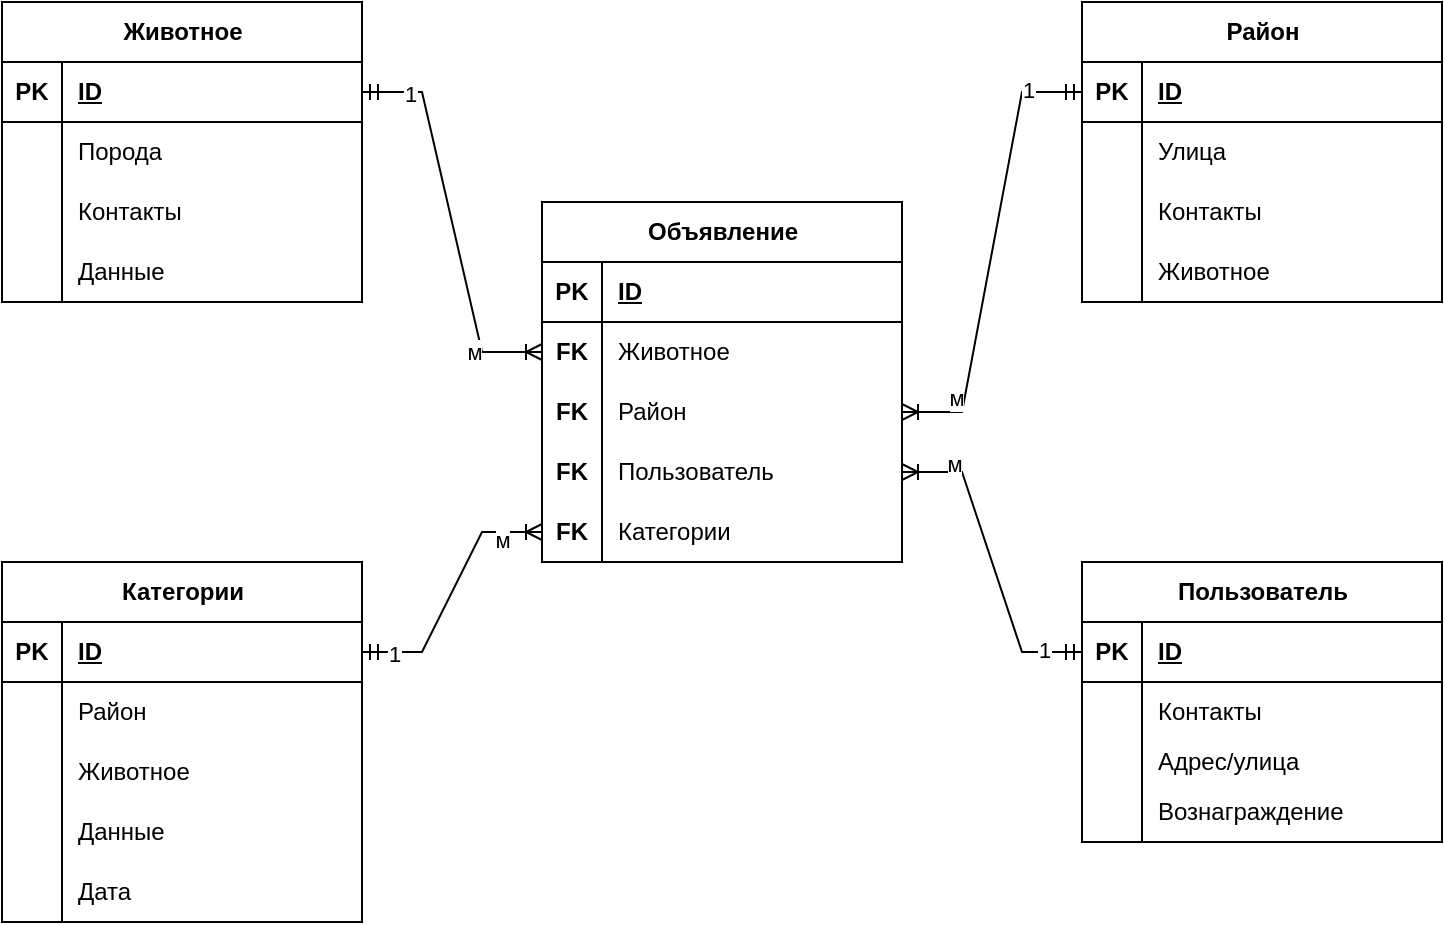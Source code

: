 <mxfile version="24.4.2" type="device">
  <diagram name="Страница — 1" id="sDT2qhF1C5c73fwh_TYJ">
    <mxGraphModel dx="713" dy="1490" grid="1" gridSize="10" guides="1" tooltips="1" connect="1" arrows="1" fold="1" page="1" pageScale="1" pageWidth="827" pageHeight="1169" math="0" shadow="0">
      <root>
        <mxCell id="0" />
        <mxCell id="1" parent="0" />
        <mxCell id="imRSQxDPN0kg_i5OxdS--66" value="" style="group" parent="1" vertex="1" connectable="0">
          <mxGeometry x="60" y="240" width="180" height="150" as="geometry" />
        </mxCell>
        <mxCell id="imRSQxDPN0kg_i5OxdS--50" value="Категории" style="shape=table;startSize=30;container=1;collapsible=1;childLayout=tableLayout;fixedRows=1;rowLines=0;fontStyle=1;align=center;resizeLast=1;html=1;" parent="imRSQxDPN0kg_i5OxdS--66" vertex="1">
          <mxGeometry width="180" height="180" as="geometry">
            <mxRectangle x="390" y="230" width="100" height="30" as="alternateBounds" />
          </mxGeometry>
        </mxCell>
        <mxCell id="imRSQxDPN0kg_i5OxdS--51" value="" style="shape=tableRow;horizontal=0;startSize=0;swimlaneHead=0;swimlaneBody=0;fillColor=none;collapsible=0;dropTarget=0;points=[[0,0.5],[1,0.5]];portConstraint=eastwest;top=0;left=0;right=0;bottom=1;" parent="imRSQxDPN0kg_i5OxdS--50" vertex="1">
          <mxGeometry y="30" width="180" height="30" as="geometry" />
        </mxCell>
        <mxCell id="imRSQxDPN0kg_i5OxdS--52" value="PK" style="shape=partialRectangle;connectable=0;fillColor=none;top=0;left=0;bottom=0;right=0;fontStyle=1;overflow=hidden;whiteSpace=wrap;html=1;" parent="imRSQxDPN0kg_i5OxdS--51" vertex="1">
          <mxGeometry width="30" height="30" as="geometry">
            <mxRectangle width="30" height="30" as="alternateBounds" />
          </mxGeometry>
        </mxCell>
        <mxCell id="imRSQxDPN0kg_i5OxdS--53" value="ID" style="shape=partialRectangle;connectable=0;fillColor=none;top=0;left=0;bottom=0;right=0;align=left;spacingLeft=6;fontStyle=5;overflow=hidden;whiteSpace=wrap;html=1;" parent="imRSQxDPN0kg_i5OxdS--51" vertex="1">
          <mxGeometry x="30" width="150" height="30" as="geometry">
            <mxRectangle width="150" height="30" as="alternateBounds" />
          </mxGeometry>
        </mxCell>
        <mxCell id="imRSQxDPN0kg_i5OxdS--54" value="" style="shape=tableRow;horizontal=0;startSize=0;swimlaneHead=0;swimlaneBody=0;fillColor=none;collapsible=0;dropTarget=0;points=[[0,0.5],[1,0.5]];portConstraint=eastwest;top=0;left=0;right=0;bottom=0;" parent="imRSQxDPN0kg_i5OxdS--50" vertex="1">
          <mxGeometry y="60" width="180" height="30" as="geometry" />
        </mxCell>
        <mxCell id="imRSQxDPN0kg_i5OxdS--55" value="" style="shape=partialRectangle;connectable=0;fillColor=none;top=0;left=0;bottom=0;right=0;editable=1;overflow=hidden;whiteSpace=wrap;html=1;" parent="imRSQxDPN0kg_i5OxdS--54" vertex="1">
          <mxGeometry width="30" height="30" as="geometry">
            <mxRectangle width="30" height="30" as="alternateBounds" />
          </mxGeometry>
        </mxCell>
        <mxCell id="imRSQxDPN0kg_i5OxdS--56" value="Район" style="shape=partialRectangle;connectable=0;fillColor=none;top=0;left=0;bottom=0;right=0;align=left;spacingLeft=6;overflow=hidden;whiteSpace=wrap;html=1;" parent="imRSQxDPN0kg_i5OxdS--54" vertex="1">
          <mxGeometry x="30" width="150" height="30" as="geometry">
            <mxRectangle width="150" height="30" as="alternateBounds" />
          </mxGeometry>
        </mxCell>
        <mxCell id="imRSQxDPN0kg_i5OxdS--57" value="" style="shape=tableRow;horizontal=0;startSize=0;swimlaneHead=0;swimlaneBody=0;fillColor=none;collapsible=0;dropTarget=0;points=[[0,0.5],[1,0.5]];portConstraint=eastwest;top=0;left=0;right=0;bottom=0;" parent="imRSQxDPN0kg_i5OxdS--50" vertex="1">
          <mxGeometry y="90" width="180" height="30" as="geometry" />
        </mxCell>
        <mxCell id="imRSQxDPN0kg_i5OxdS--58" value="" style="shape=partialRectangle;connectable=0;fillColor=none;top=0;left=0;bottom=0;right=0;editable=1;overflow=hidden;whiteSpace=wrap;html=1;" parent="imRSQxDPN0kg_i5OxdS--57" vertex="1">
          <mxGeometry width="30" height="30" as="geometry">
            <mxRectangle width="30" height="30" as="alternateBounds" />
          </mxGeometry>
        </mxCell>
        <mxCell id="imRSQxDPN0kg_i5OxdS--59" value="Животное" style="shape=partialRectangle;connectable=0;fillColor=none;top=0;left=0;bottom=0;right=0;align=left;spacingLeft=6;overflow=hidden;whiteSpace=wrap;html=1;" parent="imRSQxDPN0kg_i5OxdS--57" vertex="1">
          <mxGeometry x="30" width="150" height="30" as="geometry">
            <mxRectangle width="150" height="30" as="alternateBounds" />
          </mxGeometry>
        </mxCell>
        <mxCell id="imRSQxDPN0kg_i5OxdS--60" value="" style="shape=tableRow;horizontal=0;startSize=0;swimlaneHead=0;swimlaneBody=0;fillColor=none;collapsible=0;dropTarget=0;points=[[0,0.5],[1,0.5]];portConstraint=eastwest;top=0;left=0;right=0;bottom=0;" parent="imRSQxDPN0kg_i5OxdS--50" vertex="1">
          <mxGeometry y="120" width="180" height="30" as="geometry" />
        </mxCell>
        <mxCell id="imRSQxDPN0kg_i5OxdS--61" value="" style="shape=partialRectangle;connectable=0;fillColor=none;top=0;left=0;bottom=0;right=0;editable=1;overflow=hidden;whiteSpace=wrap;html=1;" parent="imRSQxDPN0kg_i5OxdS--60" vertex="1">
          <mxGeometry width="30" height="30" as="geometry">
            <mxRectangle width="30" height="30" as="alternateBounds" />
          </mxGeometry>
        </mxCell>
        <mxCell id="imRSQxDPN0kg_i5OxdS--62" value="Данные" style="shape=partialRectangle;connectable=0;fillColor=none;top=0;left=0;bottom=0;right=0;align=left;spacingLeft=6;overflow=hidden;whiteSpace=wrap;html=1;" parent="imRSQxDPN0kg_i5OxdS--60" vertex="1">
          <mxGeometry x="30" width="150" height="30" as="geometry">
            <mxRectangle width="150" height="30" as="alternateBounds" />
          </mxGeometry>
        </mxCell>
        <mxCell id="jv7dJKzxqOsq5AE3CKT3-14" value="" style="shape=tableRow;horizontal=0;startSize=0;swimlaneHead=0;swimlaneBody=0;fillColor=none;collapsible=0;dropTarget=0;points=[[0,0.5],[1,0.5]];portConstraint=eastwest;top=0;left=0;right=0;bottom=0;" vertex="1" parent="imRSQxDPN0kg_i5OxdS--50">
          <mxGeometry y="150" width="180" height="30" as="geometry" />
        </mxCell>
        <mxCell id="jv7dJKzxqOsq5AE3CKT3-15" value="" style="shape=partialRectangle;connectable=0;fillColor=none;top=0;left=0;bottom=0;right=0;editable=1;overflow=hidden;whiteSpace=wrap;html=1;" vertex="1" parent="jv7dJKzxqOsq5AE3CKT3-14">
          <mxGeometry width="30" height="30" as="geometry">
            <mxRectangle width="30" height="30" as="alternateBounds" />
          </mxGeometry>
        </mxCell>
        <mxCell id="jv7dJKzxqOsq5AE3CKT3-16" value="Дата" style="shape=partialRectangle;connectable=0;fillColor=none;top=0;left=0;bottom=0;right=0;align=left;spacingLeft=6;overflow=hidden;whiteSpace=wrap;html=1;" vertex="1" parent="jv7dJKzxqOsq5AE3CKT3-14">
          <mxGeometry x="30" width="150" height="30" as="geometry">
            <mxRectangle width="150" height="30" as="alternateBounds" />
          </mxGeometry>
        </mxCell>
        <mxCell id="imRSQxDPN0kg_i5OxdS--63" value="" style="shape=partialRectangle;connectable=0;fillColor=none;top=0;left=0;bottom=0;right=0;fontStyle=1;overflow=hidden;whiteSpace=wrap;html=1;" parent="imRSQxDPN0kg_i5OxdS--66" vertex="1">
          <mxGeometry y="60" width="30" height="30" as="geometry">
            <mxRectangle width="30" height="30" as="alternateBounds" />
          </mxGeometry>
        </mxCell>
        <mxCell id="imRSQxDPN0kg_i5OxdS--65" value="" style="shape=partialRectangle;connectable=0;fillColor=none;top=0;left=0;bottom=0;right=0;fontStyle=1;overflow=hidden;whiteSpace=wrap;html=1;" parent="imRSQxDPN0kg_i5OxdS--66" vertex="1">
          <mxGeometry y="120" width="30" height="30" as="geometry">
            <mxRectangle width="30" height="30" as="alternateBounds" />
          </mxGeometry>
        </mxCell>
        <mxCell id="imRSQxDPN0kg_i5OxdS--67" value="" style="group" parent="1" vertex="1" connectable="0">
          <mxGeometry x="600" y="-40" width="180" height="150" as="geometry" />
        </mxCell>
        <mxCell id="imRSQxDPN0kg_i5OxdS--68" value="Район" style="shape=table;startSize=30;container=1;collapsible=1;childLayout=tableLayout;fixedRows=1;rowLines=0;fontStyle=1;align=center;resizeLast=1;html=1;" parent="imRSQxDPN0kg_i5OxdS--67" vertex="1">
          <mxGeometry width="180" height="150" as="geometry">
            <mxRectangle x="390" y="230" width="100" height="30" as="alternateBounds" />
          </mxGeometry>
        </mxCell>
        <mxCell id="imRSQxDPN0kg_i5OxdS--69" value="" style="shape=tableRow;horizontal=0;startSize=0;swimlaneHead=0;swimlaneBody=0;fillColor=none;collapsible=0;dropTarget=0;points=[[0,0.5],[1,0.5]];portConstraint=eastwest;top=0;left=0;right=0;bottom=1;" parent="imRSQxDPN0kg_i5OxdS--68" vertex="1">
          <mxGeometry y="30" width="180" height="30" as="geometry" />
        </mxCell>
        <mxCell id="imRSQxDPN0kg_i5OxdS--70" value="PK" style="shape=partialRectangle;connectable=0;fillColor=none;top=0;left=0;bottom=0;right=0;fontStyle=1;overflow=hidden;whiteSpace=wrap;html=1;" parent="imRSQxDPN0kg_i5OxdS--69" vertex="1">
          <mxGeometry width="30" height="30" as="geometry">
            <mxRectangle width="30" height="30" as="alternateBounds" />
          </mxGeometry>
        </mxCell>
        <mxCell id="imRSQxDPN0kg_i5OxdS--71" value="ID" style="shape=partialRectangle;connectable=0;fillColor=none;top=0;left=0;bottom=0;right=0;align=left;spacingLeft=6;fontStyle=5;overflow=hidden;whiteSpace=wrap;html=1;" parent="imRSQxDPN0kg_i5OxdS--69" vertex="1">
          <mxGeometry x="30" width="150" height="30" as="geometry">
            <mxRectangle width="150" height="30" as="alternateBounds" />
          </mxGeometry>
        </mxCell>
        <mxCell id="imRSQxDPN0kg_i5OxdS--72" value="" style="shape=tableRow;horizontal=0;startSize=0;swimlaneHead=0;swimlaneBody=0;fillColor=none;collapsible=0;dropTarget=0;points=[[0,0.5],[1,0.5]];portConstraint=eastwest;top=0;left=0;right=0;bottom=0;" parent="imRSQxDPN0kg_i5OxdS--68" vertex="1">
          <mxGeometry y="60" width="180" height="30" as="geometry" />
        </mxCell>
        <mxCell id="imRSQxDPN0kg_i5OxdS--73" value="" style="shape=partialRectangle;connectable=0;fillColor=none;top=0;left=0;bottom=0;right=0;editable=1;overflow=hidden;whiteSpace=wrap;html=1;" parent="imRSQxDPN0kg_i5OxdS--72" vertex="1">
          <mxGeometry width="30" height="30" as="geometry">
            <mxRectangle width="30" height="30" as="alternateBounds" />
          </mxGeometry>
        </mxCell>
        <mxCell id="imRSQxDPN0kg_i5OxdS--74" value="Улица" style="shape=partialRectangle;connectable=0;fillColor=none;top=0;left=0;bottom=0;right=0;align=left;spacingLeft=6;overflow=hidden;whiteSpace=wrap;html=1;" parent="imRSQxDPN0kg_i5OxdS--72" vertex="1">
          <mxGeometry x="30" width="150" height="30" as="geometry">
            <mxRectangle width="150" height="30" as="alternateBounds" />
          </mxGeometry>
        </mxCell>
        <mxCell id="imRSQxDPN0kg_i5OxdS--75" value="" style="shape=tableRow;horizontal=0;startSize=0;swimlaneHead=0;swimlaneBody=0;fillColor=none;collapsible=0;dropTarget=0;points=[[0,0.5],[1,0.5]];portConstraint=eastwest;top=0;left=0;right=0;bottom=0;" parent="imRSQxDPN0kg_i5OxdS--68" vertex="1">
          <mxGeometry y="90" width="180" height="30" as="geometry" />
        </mxCell>
        <mxCell id="imRSQxDPN0kg_i5OxdS--76" value="" style="shape=partialRectangle;connectable=0;fillColor=none;top=0;left=0;bottom=0;right=0;editable=1;overflow=hidden;whiteSpace=wrap;html=1;" parent="imRSQxDPN0kg_i5OxdS--75" vertex="1">
          <mxGeometry width="30" height="30" as="geometry">
            <mxRectangle width="30" height="30" as="alternateBounds" />
          </mxGeometry>
        </mxCell>
        <mxCell id="imRSQxDPN0kg_i5OxdS--77" value="Контакты" style="shape=partialRectangle;connectable=0;fillColor=none;top=0;left=0;bottom=0;right=0;align=left;spacingLeft=6;overflow=hidden;whiteSpace=wrap;html=1;" parent="imRSQxDPN0kg_i5OxdS--75" vertex="1">
          <mxGeometry x="30" width="150" height="30" as="geometry">
            <mxRectangle width="150" height="30" as="alternateBounds" />
          </mxGeometry>
        </mxCell>
        <mxCell id="imRSQxDPN0kg_i5OxdS--78" value="" style="shape=tableRow;horizontal=0;startSize=0;swimlaneHead=0;swimlaneBody=0;fillColor=none;collapsible=0;dropTarget=0;points=[[0,0.5],[1,0.5]];portConstraint=eastwest;top=0;left=0;right=0;bottom=0;" parent="imRSQxDPN0kg_i5OxdS--68" vertex="1">
          <mxGeometry y="120" width="180" height="30" as="geometry" />
        </mxCell>
        <mxCell id="imRSQxDPN0kg_i5OxdS--79" value="" style="shape=partialRectangle;connectable=0;fillColor=none;top=0;left=0;bottom=0;right=0;editable=1;overflow=hidden;whiteSpace=wrap;html=1;" parent="imRSQxDPN0kg_i5OxdS--78" vertex="1">
          <mxGeometry width="30" height="30" as="geometry">
            <mxRectangle width="30" height="30" as="alternateBounds" />
          </mxGeometry>
        </mxCell>
        <mxCell id="imRSQxDPN0kg_i5OxdS--80" value="Животное" style="shape=partialRectangle;connectable=0;fillColor=none;top=0;left=0;bottom=0;right=0;align=left;spacingLeft=6;overflow=hidden;whiteSpace=wrap;html=1;" parent="imRSQxDPN0kg_i5OxdS--78" vertex="1">
          <mxGeometry x="30" width="150" height="30" as="geometry">
            <mxRectangle width="150" height="30" as="alternateBounds" />
          </mxGeometry>
        </mxCell>
        <mxCell id="imRSQxDPN0kg_i5OxdS--81" value="" style="shape=partialRectangle;connectable=0;fillColor=none;top=0;left=0;bottom=0;right=0;fontStyle=1;overflow=hidden;whiteSpace=wrap;html=1;" parent="imRSQxDPN0kg_i5OxdS--67" vertex="1">
          <mxGeometry y="60" width="30" height="30" as="geometry">
            <mxRectangle width="30" height="30" as="alternateBounds" />
          </mxGeometry>
        </mxCell>
        <mxCell id="imRSQxDPN0kg_i5OxdS--102" value="" style="group" parent="1" vertex="1" connectable="0">
          <mxGeometry x="600" y="240" width="180" height="150" as="geometry" />
        </mxCell>
        <mxCell id="imRSQxDPN0kg_i5OxdS--103" value="Пользователь" style="shape=table;startSize=30;container=1;collapsible=1;childLayout=tableLayout;fixedRows=1;rowLines=0;fontStyle=1;align=center;resizeLast=1;html=1;" parent="imRSQxDPN0kg_i5OxdS--102" vertex="1">
          <mxGeometry width="180" height="140.0" as="geometry">
            <mxRectangle x="390" y="230" width="100" height="30" as="alternateBounds" />
          </mxGeometry>
        </mxCell>
        <mxCell id="imRSQxDPN0kg_i5OxdS--104" value="" style="shape=tableRow;horizontal=0;startSize=0;swimlaneHead=0;swimlaneBody=0;fillColor=none;collapsible=0;dropTarget=0;points=[[0,0.5],[1,0.5]];portConstraint=eastwest;top=0;left=0;right=0;bottom=1;" parent="imRSQxDPN0kg_i5OxdS--103" vertex="1">
          <mxGeometry y="30" width="180" height="30" as="geometry" />
        </mxCell>
        <mxCell id="imRSQxDPN0kg_i5OxdS--105" value="PK" style="shape=partialRectangle;connectable=0;fillColor=none;top=0;left=0;bottom=0;right=0;fontStyle=1;overflow=hidden;whiteSpace=wrap;html=1;" parent="imRSQxDPN0kg_i5OxdS--104" vertex="1">
          <mxGeometry width="30" height="30" as="geometry">
            <mxRectangle width="30" height="30" as="alternateBounds" />
          </mxGeometry>
        </mxCell>
        <mxCell id="imRSQxDPN0kg_i5OxdS--106" value="ID" style="shape=partialRectangle;connectable=0;fillColor=none;top=0;left=0;bottom=0;right=0;align=left;spacingLeft=6;fontStyle=5;overflow=hidden;whiteSpace=wrap;html=1;" parent="imRSQxDPN0kg_i5OxdS--104" vertex="1">
          <mxGeometry x="30" width="150" height="30" as="geometry">
            <mxRectangle width="150" height="30" as="alternateBounds" />
          </mxGeometry>
        </mxCell>
        <mxCell id="imRSQxDPN0kg_i5OxdS--107" value="" style="shape=tableRow;horizontal=0;startSize=0;swimlaneHead=0;swimlaneBody=0;fillColor=none;collapsible=0;dropTarget=0;points=[[0,0.5],[1,0.5]];portConstraint=eastwest;top=0;left=0;right=0;bottom=0;" parent="imRSQxDPN0kg_i5OxdS--103" vertex="1">
          <mxGeometry y="60" width="180" height="30" as="geometry" />
        </mxCell>
        <mxCell id="imRSQxDPN0kg_i5OxdS--108" value="" style="shape=partialRectangle;connectable=0;fillColor=none;top=0;left=0;bottom=0;right=0;editable=1;overflow=hidden;whiteSpace=wrap;html=1;" parent="imRSQxDPN0kg_i5OxdS--107" vertex="1">
          <mxGeometry width="30" height="30" as="geometry">
            <mxRectangle width="30" height="30" as="alternateBounds" />
          </mxGeometry>
        </mxCell>
        <mxCell id="imRSQxDPN0kg_i5OxdS--109" value="Контакты&amp;nbsp;" style="shape=partialRectangle;connectable=0;fillColor=none;top=0;left=0;bottom=0;right=0;align=left;spacingLeft=6;overflow=hidden;whiteSpace=wrap;html=1;" parent="imRSQxDPN0kg_i5OxdS--107" vertex="1">
          <mxGeometry x="30" width="150" height="30" as="geometry">
            <mxRectangle width="150" height="30" as="alternateBounds" />
          </mxGeometry>
        </mxCell>
        <mxCell id="imRSQxDPN0kg_i5OxdS--110" value="" style="shape=tableRow;horizontal=0;startSize=0;swimlaneHead=0;swimlaneBody=0;fillColor=none;collapsible=0;dropTarget=0;points=[[0,0.5],[1,0.5]];portConstraint=eastwest;top=0;left=0;right=0;bottom=0;" parent="imRSQxDPN0kg_i5OxdS--103" vertex="1">
          <mxGeometry y="90" width="180" height="30" as="geometry" />
        </mxCell>
        <mxCell id="imRSQxDPN0kg_i5OxdS--111" value="" style="shape=partialRectangle;connectable=0;fillColor=none;top=0;left=0;bottom=0;right=0;editable=1;overflow=hidden;whiteSpace=wrap;html=1;" parent="imRSQxDPN0kg_i5OxdS--110" vertex="1">
          <mxGeometry width="30" height="30" as="geometry">
            <mxRectangle width="30" height="30" as="alternateBounds" />
          </mxGeometry>
        </mxCell>
        <mxCell id="imRSQxDPN0kg_i5OxdS--112" value="" style="shape=partialRectangle;connectable=0;fillColor=none;top=0;left=0;bottom=0;right=0;align=left;spacingLeft=6;overflow=hidden;whiteSpace=wrap;html=1;" parent="imRSQxDPN0kg_i5OxdS--110" vertex="1">
          <mxGeometry x="30" width="150" height="30" as="geometry">
            <mxRectangle width="150" height="30" as="alternateBounds" />
          </mxGeometry>
        </mxCell>
        <mxCell id="imRSQxDPN0kg_i5OxdS--113" value="" style="shape=tableRow;horizontal=0;startSize=0;swimlaneHead=0;swimlaneBody=0;fillColor=none;collapsible=0;dropTarget=0;points=[[0,0.5],[1,0.5]];portConstraint=eastwest;top=0;left=0;right=0;bottom=0;" parent="imRSQxDPN0kg_i5OxdS--103" vertex="1">
          <mxGeometry y="120" width="180" height="20" as="geometry" />
        </mxCell>
        <mxCell id="imRSQxDPN0kg_i5OxdS--114" value="" style="shape=partialRectangle;connectable=0;fillColor=none;top=0;left=0;bottom=0;right=0;editable=1;overflow=hidden;whiteSpace=wrap;html=1;" parent="imRSQxDPN0kg_i5OxdS--113" vertex="1">
          <mxGeometry width="30" height="20" as="geometry">
            <mxRectangle width="30" height="20" as="alternateBounds" />
          </mxGeometry>
        </mxCell>
        <mxCell id="imRSQxDPN0kg_i5OxdS--115" value="" style="shape=partialRectangle;connectable=0;fillColor=none;top=0;left=0;bottom=0;right=0;align=left;spacingLeft=6;overflow=hidden;whiteSpace=wrap;html=1;" parent="imRSQxDPN0kg_i5OxdS--113" vertex="1">
          <mxGeometry x="30" width="150" height="20" as="geometry">
            <mxRectangle width="150" height="20" as="alternateBounds" />
          </mxGeometry>
        </mxCell>
        <mxCell id="imRSQxDPN0kg_i5OxdS--117" value="" style="shape=partialRectangle;connectable=0;fillColor=none;top=0;left=0;bottom=0;right=0;fontStyle=1;overflow=hidden;whiteSpace=wrap;html=1;" parent="imRSQxDPN0kg_i5OxdS--102" vertex="1">
          <mxGeometry y="90" width="30" height="30" as="geometry">
            <mxRectangle width="30" height="30" as="alternateBounds" />
          </mxGeometry>
        </mxCell>
        <mxCell id="imRSQxDPN0kg_i5OxdS--121" value="Адрес/улица" style="shape=partialRectangle;connectable=0;fillColor=none;top=0;left=0;bottom=0;right=0;align=left;spacingLeft=6;overflow=hidden;whiteSpace=wrap;html=1;" parent="imRSQxDPN0kg_i5OxdS--102" vertex="1">
          <mxGeometry x="30" y="90" width="150" height="20" as="geometry">
            <mxRectangle width="150" height="30" as="alternateBounds" />
          </mxGeometry>
        </mxCell>
        <mxCell id="imRSQxDPN0kg_i5OxdS--122" value="Вознаграждение" style="shape=partialRectangle;connectable=0;fillColor=none;top=0;left=0;bottom=0;right=0;align=left;spacingLeft=6;overflow=hidden;whiteSpace=wrap;html=1;" parent="imRSQxDPN0kg_i5OxdS--102" vertex="1">
          <mxGeometry x="30" y="110" width="150" height="30" as="geometry">
            <mxRectangle width="150" height="30" as="alternateBounds" />
          </mxGeometry>
        </mxCell>
        <mxCell id="imRSQxDPN0kg_i5OxdS--85" value="Животное" style="shape=table;startSize=30;container=1;collapsible=1;childLayout=tableLayout;fixedRows=1;rowLines=0;fontStyle=1;align=center;resizeLast=1;html=1;" parent="1" vertex="1">
          <mxGeometry x="60" y="-40" width="180" height="150" as="geometry">
            <mxRectangle x="390" y="230" width="100" height="30" as="alternateBounds" />
          </mxGeometry>
        </mxCell>
        <mxCell id="imRSQxDPN0kg_i5OxdS--86" value="" style="shape=tableRow;horizontal=0;startSize=0;swimlaneHead=0;swimlaneBody=0;fillColor=none;collapsible=0;dropTarget=0;points=[[0,0.5],[1,0.5]];portConstraint=eastwest;top=0;left=0;right=0;bottom=1;" parent="imRSQxDPN0kg_i5OxdS--85" vertex="1">
          <mxGeometry y="30" width="180" height="30" as="geometry" />
        </mxCell>
        <mxCell id="imRSQxDPN0kg_i5OxdS--87" value="PK" style="shape=partialRectangle;connectable=0;fillColor=none;top=0;left=0;bottom=0;right=0;fontStyle=1;overflow=hidden;whiteSpace=wrap;html=1;" parent="imRSQxDPN0kg_i5OxdS--86" vertex="1">
          <mxGeometry width="30" height="30" as="geometry">
            <mxRectangle width="30" height="30" as="alternateBounds" />
          </mxGeometry>
        </mxCell>
        <mxCell id="imRSQxDPN0kg_i5OxdS--88" value="ID" style="shape=partialRectangle;connectable=0;fillColor=none;top=0;left=0;bottom=0;right=0;align=left;spacingLeft=6;fontStyle=5;overflow=hidden;whiteSpace=wrap;html=1;" parent="imRSQxDPN0kg_i5OxdS--86" vertex="1">
          <mxGeometry x="30" width="150" height="30" as="geometry">
            <mxRectangle width="150" height="30" as="alternateBounds" />
          </mxGeometry>
        </mxCell>
        <mxCell id="imRSQxDPN0kg_i5OxdS--89" value="" style="shape=tableRow;horizontal=0;startSize=0;swimlaneHead=0;swimlaneBody=0;fillColor=none;collapsible=0;dropTarget=0;points=[[0,0.5],[1,0.5]];portConstraint=eastwest;top=0;left=0;right=0;bottom=0;" parent="imRSQxDPN0kg_i5OxdS--85" vertex="1">
          <mxGeometry y="60" width="180" height="30" as="geometry" />
        </mxCell>
        <mxCell id="imRSQxDPN0kg_i5OxdS--90" value="" style="shape=partialRectangle;connectable=0;fillColor=none;top=0;left=0;bottom=0;right=0;editable=1;overflow=hidden;whiteSpace=wrap;html=1;" parent="imRSQxDPN0kg_i5OxdS--89" vertex="1">
          <mxGeometry width="30" height="30" as="geometry">
            <mxRectangle width="30" height="30" as="alternateBounds" />
          </mxGeometry>
        </mxCell>
        <mxCell id="imRSQxDPN0kg_i5OxdS--91" value="Порода" style="shape=partialRectangle;connectable=0;fillColor=none;top=0;left=0;bottom=0;right=0;align=left;spacingLeft=6;overflow=hidden;whiteSpace=wrap;html=1;" parent="imRSQxDPN0kg_i5OxdS--89" vertex="1">
          <mxGeometry x="30" width="150" height="30" as="geometry">
            <mxRectangle width="150" height="30" as="alternateBounds" />
          </mxGeometry>
        </mxCell>
        <mxCell id="imRSQxDPN0kg_i5OxdS--92" value="" style="shape=tableRow;horizontal=0;startSize=0;swimlaneHead=0;swimlaneBody=0;fillColor=none;collapsible=0;dropTarget=0;points=[[0,0.5],[1,0.5]];portConstraint=eastwest;top=0;left=0;right=0;bottom=0;" parent="imRSQxDPN0kg_i5OxdS--85" vertex="1">
          <mxGeometry y="90" width="180" height="30" as="geometry" />
        </mxCell>
        <mxCell id="imRSQxDPN0kg_i5OxdS--93" value="" style="shape=partialRectangle;connectable=0;fillColor=none;top=0;left=0;bottom=0;right=0;editable=1;overflow=hidden;whiteSpace=wrap;html=1;" parent="imRSQxDPN0kg_i5OxdS--92" vertex="1">
          <mxGeometry width="30" height="30" as="geometry">
            <mxRectangle width="30" height="30" as="alternateBounds" />
          </mxGeometry>
        </mxCell>
        <mxCell id="imRSQxDPN0kg_i5OxdS--94" value="Контакты" style="shape=partialRectangle;connectable=0;fillColor=none;top=0;left=0;bottom=0;right=0;align=left;spacingLeft=6;overflow=hidden;whiteSpace=wrap;html=1;" parent="imRSQxDPN0kg_i5OxdS--92" vertex="1">
          <mxGeometry x="30" width="150" height="30" as="geometry">
            <mxRectangle width="150" height="30" as="alternateBounds" />
          </mxGeometry>
        </mxCell>
        <mxCell id="imRSQxDPN0kg_i5OxdS--95" value="" style="shape=tableRow;horizontal=0;startSize=0;swimlaneHead=0;swimlaneBody=0;fillColor=none;collapsible=0;dropTarget=0;points=[[0,0.5],[1,0.5]];portConstraint=eastwest;top=0;left=0;right=0;bottom=0;" parent="imRSQxDPN0kg_i5OxdS--85" vertex="1">
          <mxGeometry y="120" width="180" height="30" as="geometry" />
        </mxCell>
        <mxCell id="imRSQxDPN0kg_i5OxdS--96" value="" style="shape=partialRectangle;connectable=0;fillColor=none;top=0;left=0;bottom=0;right=0;editable=1;overflow=hidden;whiteSpace=wrap;html=1;" parent="imRSQxDPN0kg_i5OxdS--95" vertex="1">
          <mxGeometry width="30" height="30" as="geometry">
            <mxRectangle width="30" height="30" as="alternateBounds" />
          </mxGeometry>
        </mxCell>
        <mxCell id="imRSQxDPN0kg_i5OxdS--97" value="Данные" style="shape=partialRectangle;connectable=0;fillColor=none;top=0;left=0;bottom=0;right=0;align=left;spacingLeft=6;overflow=hidden;whiteSpace=wrap;html=1;" parent="imRSQxDPN0kg_i5OxdS--95" vertex="1">
          <mxGeometry x="30" width="150" height="30" as="geometry">
            <mxRectangle width="150" height="30" as="alternateBounds" />
          </mxGeometry>
        </mxCell>
        <mxCell id="imRSQxDPN0kg_i5OxdS--123" value="Объявление" style="shape=table;startSize=30;container=1;collapsible=1;childLayout=tableLayout;fixedRows=1;rowLines=0;fontStyle=1;align=center;resizeLast=1;html=1;" parent="1" vertex="1">
          <mxGeometry x="330" y="60" width="180" height="180" as="geometry">
            <mxRectangle x="390" y="230" width="100" height="30" as="alternateBounds" />
          </mxGeometry>
        </mxCell>
        <mxCell id="imRSQxDPN0kg_i5OxdS--124" value="" style="shape=tableRow;horizontal=0;startSize=0;swimlaneHead=0;swimlaneBody=0;fillColor=none;collapsible=0;dropTarget=0;points=[[0,0.5],[1,0.5]];portConstraint=eastwest;top=0;left=0;right=0;bottom=1;" parent="imRSQxDPN0kg_i5OxdS--123" vertex="1">
          <mxGeometry y="30" width="180" height="30" as="geometry" />
        </mxCell>
        <mxCell id="imRSQxDPN0kg_i5OxdS--125" value="PK" style="shape=partialRectangle;connectable=0;fillColor=none;top=0;left=0;bottom=0;right=0;fontStyle=1;overflow=hidden;whiteSpace=wrap;html=1;" parent="imRSQxDPN0kg_i5OxdS--124" vertex="1">
          <mxGeometry width="30" height="30" as="geometry">
            <mxRectangle width="30" height="30" as="alternateBounds" />
          </mxGeometry>
        </mxCell>
        <mxCell id="imRSQxDPN0kg_i5OxdS--126" value="ID" style="shape=partialRectangle;connectable=0;fillColor=none;top=0;left=0;bottom=0;right=0;align=left;spacingLeft=6;fontStyle=5;overflow=hidden;whiteSpace=wrap;html=1;" parent="imRSQxDPN0kg_i5OxdS--124" vertex="1">
          <mxGeometry x="30" width="150" height="30" as="geometry">
            <mxRectangle width="150" height="30" as="alternateBounds" />
          </mxGeometry>
        </mxCell>
        <mxCell id="imRSQxDPN0kg_i5OxdS--127" value="" style="shape=tableRow;horizontal=0;startSize=0;swimlaneHead=0;swimlaneBody=0;fillColor=none;collapsible=0;dropTarget=0;points=[[0,0.5],[1,0.5]];portConstraint=eastwest;top=0;left=0;right=0;bottom=0;" parent="imRSQxDPN0kg_i5OxdS--123" vertex="1">
          <mxGeometry y="60" width="180" height="30" as="geometry" />
        </mxCell>
        <mxCell id="imRSQxDPN0kg_i5OxdS--128" value="&lt;span style=&quot;font-weight: 700;&quot;&gt;FK&lt;/span&gt;" style="shape=partialRectangle;connectable=0;fillColor=none;top=0;left=0;bottom=0;right=0;editable=1;overflow=hidden;whiteSpace=wrap;html=1;" parent="imRSQxDPN0kg_i5OxdS--127" vertex="1">
          <mxGeometry width="30" height="30" as="geometry">
            <mxRectangle width="30" height="30" as="alternateBounds" />
          </mxGeometry>
        </mxCell>
        <mxCell id="imRSQxDPN0kg_i5OxdS--129" value="Животное" style="shape=partialRectangle;connectable=0;fillColor=none;top=0;left=0;bottom=0;right=0;align=left;spacingLeft=6;overflow=hidden;whiteSpace=wrap;html=1;" parent="imRSQxDPN0kg_i5OxdS--127" vertex="1">
          <mxGeometry x="30" width="150" height="30" as="geometry">
            <mxRectangle width="150" height="30" as="alternateBounds" />
          </mxGeometry>
        </mxCell>
        <mxCell id="imRSQxDPN0kg_i5OxdS--130" value="" style="shape=tableRow;horizontal=0;startSize=0;swimlaneHead=0;swimlaneBody=0;fillColor=none;collapsible=0;dropTarget=0;points=[[0,0.5],[1,0.5]];portConstraint=eastwest;top=0;left=0;right=0;bottom=0;" parent="imRSQxDPN0kg_i5OxdS--123" vertex="1">
          <mxGeometry y="90" width="180" height="30" as="geometry" />
        </mxCell>
        <mxCell id="imRSQxDPN0kg_i5OxdS--131" value="&lt;span style=&quot;font-weight: 700;&quot;&gt;FK&lt;/span&gt;" style="shape=partialRectangle;connectable=0;fillColor=none;top=0;left=0;bottom=0;right=0;editable=1;overflow=hidden;whiteSpace=wrap;html=1;" parent="imRSQxDPN0kg_i5OxdS--130" vertex="1">
          <mxGeometry width="30" height="30" as="geometry">
            <mxRectangle width="30" height="30" as="alternateBounds" />
          </mxGeometry>
        </mxCell>
        <mxCell id="imRSQxDPN0kg_i5OxdS--132" value="Район" style="shape=partialRectangle;connectable=0;fillColor=none;top=0;left=0;bottom=0;right=0;align=left;spacingLeft=6;overflow=hidden;whiteSpace=wrap;html=1;" parent="imRSQxDPN0kg_i5OxdS--130" vertex="1">
          <mxGeometry x="30" width="150" height="30" as="geometry">
            <mxRectangle width="150" height="30" as="alternateBounds" />
          </mxGeometry>
        </mxCell>
        <mxCell id="imRSQxDPN0kg_i5OxdS--133" value="" style="shape=tableRow;horizontal=0;startSize=0;swimlaneHead=0;swimlaneBody=0;fillColor=none;collapsible=0;dropTarget=0;points=[[0,0.5],[1,0.5]];portConstraint=eastwest;top=0;left=0;right=0;bottom=0;" parent="imRSQxDPN0kg_i5OxdS--123" vertex="1">
          <mxGeometry y="120" width="180" height="30" as="geometry" />
        </mxCell>
        <mxCell id="imRSQxDPN0kg_i5OxdS--134" value="&lt;span style=&quot;font-weight: 700;&quot;&gt;FK&lt;/span&gt;" style="shape=partialRectangle;connectable=0;fillColor=none;top=0;left=0;bottom=0;right=0;editable=1;overflow=hidden;whiteSpace=wrap;html=1;" parent="imRSQxDPN0kg_i5OxdS--133" vertex="1">
          <mxGeometry width="30" height="30" as="geometry">
            <mxRectangle width="30" height="30" as="alternateBounds" />
          </mxGeometry>
        </mxCell>
        <mxCell id="imRSQxDPN0kg_i5OxdS--135" value="Пользователь" style="shape=partialRectangle;connectable=0;fillColor=none;top=0;left=0;bottom=0;right=0;align=left;spacingLeft=6;overflow=hidden;whiteSpace=wrap;html=1;" parent="imRSQxDPN0kg_i5OxdS--133" vertex="1">
          <mxGeometry x="30" width="150" height="30" as="geometry">
            <mxRectangle width="150" height="30" as="alternateBounds" />
          </mxGeometry>
        </mxCell>
        <mxCell id="imRSQxDPN0kg_i5OxdS--155" value="" style="shape=tableRow;horizontal=0;startSize=0;swimlaneHead=0;swimlaneBody=0;fillColor=none;collapsible=0;dropTarget=0;points=[[0,0.5],[1,0.5]];portConstraint=eastwest;top=0;left=0;right=0;bottom=0;" parent="imRSQxDPN0kg_i5OxdS--123" vertex="1">
          <mxGeometry y="150" width="180" height="30" as="geometry" />
        </mxCell>
        <mxCell id="imRSQxDPN0kg_i5OxdS--156" value="&lt;span style=&quot;font-weight: 700;&quot;&gt;FK&lt;/span&gt;" style="shape=partialRectangle;connectable=0;fillColor=none;top=0;left=0;bottom=0;right=0;editable=1;overflow=hidden;whiteSpace=wrap;html=1;" parent="imRSQxDPN0kg_i5OxdS--155" vertex="1">
          <mxGeometry width="30" height="30" as="geometry">
            <mxRectangle width="30" height="30" as="alternateBounds" />
          </mxGeometry>
        </mxCell>
        <mxCell id="imRSQxDPN0kg_i5OxdS--157" value="Категории" style="shape=partialRectangle;connectable=0;fillColor=none;top=0;left=0;bottom=0;right=0;align=left;spacingLeft=6;overflow=hidden;whiteSpace=wrap;html=1;" parent="imRSQxDPN0kg_i5OxdS--155" vertex="1">
          <mxGeometry x="30" width="150" height="30" as="geometry">
            <mxRectangle width="150" height="30" as="alternateBounds" />
          </mxGeometry>
        </mxCell>
        <mxCell id="imRSQxDPN0kg_i5OxdS--159" value="" style="edgeStyle=entityRelationEdgeStyle;fontSize=12;html=1;endArrow=ERoneToMany;startArrow=ERmandOne;rounded=0;entryX=0;entryY=0.5;entryDx=0;entryDy=0;" parent="1" source="imRSQxDPN0kg_i5OxdS--51" target="imRSQxDPN0kg_i5OxdS--155" edge="1">
          <mxGeometry width="100" height="100" relative="1" as="geometry">
            <mxPoint x="510" y="280" as="sourcePoint" />
            <mxPoint x="610" y="130" as="targetPoint" />
          </mxGeometry>
        </mxCell>
        <mxCell id="imRSQxDPN0kg_i5OxdS--160" value="1" style="edgeLabel;html=1;align=center;verticalAlign=middle;resizable=0;points=[];" parent="imRSQxDPN0kg_i5OxdS--159" vertex="1" connectable="0">
          <mxGeometry x="-0.751" y="-1" relative="1" as="geometry">
            <mxPoint as="offset" />
          </mxGeometry>
        </mxCell>
        <mxCell id="imRSQxDPN0kg_i5OxdS--161" value="м" style="edgeLabel;html=1;align=center;verticalAlign=middle;resizable=0;points=[];" parent="imRSQxDPN0kg_i5OxdS--159" vertex="1" connectable="0">
          <mxGeometry x="0.673" y="-4" relative="1" as="geometry">
            <mxPoint as="offset" />
          </mxGeometry>
        </mxCell>
        <mxCell id="imRSQxDPN0kg_i5OxdS--162" value="" style="edgeStyle=entityRelationEdgeStyle;fontSize=12;html=1;endArrow=ERoneToMany;startArrow=ERmandOne;rounded=0;entryX=0;entryY=0.5;entryDx=0;entryDy=0;exitX=1;exitY=0.5;exitDx=0;exitDy=0;" parent="1" source="imRSQxDPN0kg_i5OxdS--86" target="imRSQxDPN0kg_i5OxdS--127" edge="1">
          <mxGeometry width="100" height="100" relative="1" as="geometry">
            <mxPoint x="180" y="130" as="sourcePoint" />
            <mxPoint x="280" y="360" as="targetPoint" />
          </mxGeometry>
        </mxCell>
        <mxCell id="imRSQxDPN0kg_i5OxdS--163" value="1" style="edgeLabel;html=1;align=center;verticalAlign=middle;resizable=0;points=[];" parent="imRSQxDPN0kg_i5OxdS--162" vertex="1" connectable="0">
          <mxGeometry x="-0.751" y="-1" relative="1" as="geometry">
            <mxPoint as="offset" />
          </mxGeometry>
        </mxCell>
        <mxCell id="imRSQxDPN0kg_i5OxdS--164" value="м" style="edgeLabel;html=1;align=center;verticalAlign=middle;resizable=0;points=[];" parent="imRSQxDPN0kg_i5OxdS--162" vertex="1" connectable="0">
          <mxGeometry x="0.673" y="-4" relative="1" as="geometry">
            <mxPoint as="offset" />
          </mxGeometry>
        </mxCell>
        <mxCell id="imRSQxDPN0kg_i5OxdS--165" value="" style="edgeStyle=entityRelationEdgeStyle;fontSize=12;html=1;endArrow=ERoneToMany;startArrow=ERmandOne;rounded=0;entryX=1;entryY=0.5;entryDx=0;entryDy=0;exitX=0;exitY=0.5;exitDx=0;exitDy=0;" parent="1" source="imRSQxDPN0kg_i5OxdS--69" target="imRSQxDPN0kg_i5OxdS--130" edge="1">
          <mxGeometry width="100" height="100" relative="1" as="geometry">
            <mxPoint x="520" y="40" as="sourcePoint" />
            <mxPoint x="640" y="-20" as="targetPoint" />
          </mxGeometry>
        </mxCell>
        <mxCell id="imRSQxDPN0kg_i5OxdS--166" value="1" style="edgeLabel;html=1;align=center;verticalAlign=middle;resizable=0;points=[];" parent="imRSQxDPN0kg_i5OxdS--165" vertex="1" connectable="0">
          <mxGeometry x="-0.751" y="-1" relative="1" as="geometry">
            <mxPoint as="offset" />
          </mxGeometry>
        </mxCell>
        <mxCell id="imRSQxDPN0kg_i5OxdS--167" value="м" style="edgeLabel;html=1;align=center;verticalAlign=middle;resizable=0;points=[];" parent="imRSQxDPN0kg_i5OxdS--165" vertex="1" connectable="0">
          <mxGeometry x="0.673" y="-4" relative="1" as="geometry">
            <mxPoint as="offset" />
          </mxGeometry>
        </mxCell>
        <mxCell id="imRSQxDPN0kg_i5OxdS--168" value="" style="edgeStyle=entityRelationEdgeStyle;fontSize=12;html=1;endArrow=ERoneToMany;startArrow=ERmandOne;rounded=0;entryX=1;entryY=0.5;entryDx=0;entryDy=0;exitX=0;exitY=0.5;exitDx=0;exitDy=0;" parent="1" source="imRSQxDPN0kg_i5OxdS--104" target="imRSQxDPN0kg_i5OxdS--133" edge="1">
          <mxGeometry width="100" height="100" relative="1" as="geometry">
            <mxPoint x="470" y="280" as="sourcePoint" />
            <mxPoint x="590" y="220" as="targetPoint" />
          </mxGeometry>
        </mxCell>
        <mxCell id="imRSQxDPN0kg_i5OxdS--169" value="1" style="edgeLabel;html=1;align=center;verticalAlign=middle;resizable=0;points=[];" parent="imRSQxDPN0kg_i5OxdS--168" vertex="1" connectable="0">
          <mxGeometry x="-0.751" y="-1" relative="1" as="geometry">
            <mxPoint as="offset" />
          </mxGeometry>
        </mxCell>
        <mxCell id="imRSQxDPN0kg_i5OxdS--170" value="м" style="edgeLabel;html=1;align=center;verticalAlign=middle;resizable=0;points=[];" parent="imRSQxDPN0kg_i5OxdS--168" vertex="1" connectable="0">
          <mxGeometry x="0.673" y="-4" relative="1" as="geometry">
            <mxPoint as="offset" />
          </mxGeometry>
        </mxCell>
      </root>
    </mxGraphModel>
  </diagram>
</mxfile>
